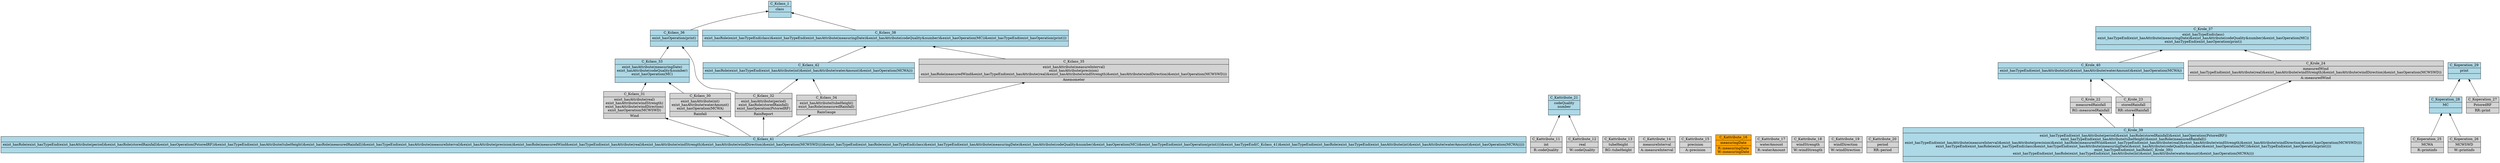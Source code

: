 digraph G { 
	rankdir=BT;
subgraph Kclass { 
label="Kclass";
41 [shape=record,style=filled,fillcolor=lightblue,label="{C_Kclass_41|exist_hasRole(exist_hasTypeEnd(exist_hasAttribute(period)&exist_hasRole(storedRainfall)&exist_hasOperation(PstoredRF))&exist_hasTypeEnd(exist_hasAttribute(tubeHeight)&exist_hasRole(measuredRainfall))&exist_hasTypeEnd(exist_hasAttribute(measureInterval)&exist_hasAttribute(precision)&exist_hasRole(measuredWind&exist_hasTypeEnd(exist_hasAttribute(real)&exist_hasAttribute(windStrength)&exist_hasAttribute(windDirection)&exist_hasOperation(MCWSWD))))&exist_hasTypeEnd(exist_hasRole(exist_hasTypeEnd(class)&exist_hasTypeEnd(exist_hasAttribute(measuringDate)&exist_hasAttribute(codeQuality&number)&exist_hasOperation(MC))&exist_hasTypeEnd(exist_hasOperation(print))))&exist_hasTypeEnd(C_Kclass_41)&exist_hasTypeEnd(exist_hasRole(exist_hasTypeEnd(exist_hasAttribute(int)&exist_hasAttribute(waterAmount)&exist_hasOperation(MCWA)))))\n|}"];
32 [shape=record,style=filled,label="{C_Kclass_32|exist_hasAttribute(period)\nexist_hasRole(storedRainfall)\nexist_hasOperation(PstoredRF)\n|RainReport\n}"];
34 [shape=record,style=filled,label="{C_Kclass_34|exist_hasAttribute(tubeHeight)\nexist_hasRole(measuredRainfall)\n|RainGauge\n}"];
30 [shape=record,style=filled,label="{C_Kclass_30|exist_hasAttribute(int)\nexist_hasAttribute(waterAmount)\nexist_hasOperation(MCWA)\n|Rainfall\n}"];
31 [shape=record,style=filled,label="{C_Kclass_31|exist_hasAttribute(real)\nexist_hasAttribute(windStrength)\nexist_hasAttribute(windDirection)\nexist_hasOperation(MCWSWD)\n|Wind\n}"];
35 [shape=record,style=filled,label="{C_Kclass_35|exist_hasAttribute(measureInterval)\nexist_hasAttribute(precision)\nexist_hasRole(measuredWind&exist_hasTypeEnd(exist_hasAttribute(real)&exist_hasAttribute(windStrength)&exist_hasAttribute(windDirection)&exist_hasOperation(MCWSWD)))\n|Anemometer\n}"];
33 [shape=record,style=filled,fillcolor=lightblue,label="{C_Kclass_33|exist_hasAttribute(measuringDate)\nexist_hasAttribute(codeQuality&number)\nexist_hasOperation(MC)\n|}"];
42 [shape=record,style=filled,fillcolor=lightblue,label="{C_Kclass_42|exist_hasRole(exist_hasTypeEnd(exist_hasAttribute(int)&exist_hasAttribute(waterAmount)&exist_hasOperation(MCWA)))\n|}"];
36 [shape=record,style=filled,fillcolor=lightblue,label="{C_Kclass_36|exist_hasOperation(print)\n|}"];
38 [shape=record,style=filled,fillcolor=lightblue,label="{C_Kclass_38|exist_hasRole(exist_hasTypeEnd(class)&exist_hasTypeEnd(exist_hasAttribute(measuringDate)&exist_hasAttribute(codeQuality&number)&exist_hasOperation(MC))&exist_hasTypeEnd(exist_hasOperation(print)))\n|}"];
1 [shape=record,style=filled,fillcolor=lightblue,label="{C_Kclass_1|class\n|}"];
	41 -> 32
	41 -> 34
	41 -> 30
	41 -> 31
	41 -> 35
	30 -> 33
	31 -> 33
	32 -> 42
	34 -> 42
	32 -> 36
	33 -> 36
	35 -> 38
	42 -> 38
	36 -> 1
	38 -> 1
}
subgraph Kattribute { 
label="Kattribute";
11 [shape=record,style=filled,label="{C_Kattribute_11|int\n|R::codeQuality\n}"];
12 [shape=record,style=filled,label="{C_Kattribute_12|real\n|W::codeQuality\n}"];
13 [shape=record,style=filled,label="{C_Kattribute_13|tubeHeight\n|RG::tubeHeight\n}"];
14 [shape=record,style=filled,label="{C_Kattribute_14|measureInterval\n|A::measureInterval\n}"];
15 [shape=record,style=filled,label="{C_Kattribute_15|precision\n|A::precision\n}"];
16 [shape=record,style=filled,fillcolor=orange,label="{C_Kattribute_16|measuringDate\n|R::measuringDate\nW::measuringDate\n}"];
17 [shape=record,style=filled,label="{C_Kattribute_17|waterAmount\n|R::waterAmount\n}"];
18 [shape=record,style=filled,label="{C_Kattribute_18|windStrength\n|W::windStrength\n}"];
19 [shape=record,style=filled,label="{C_Kattribute_19|windDirection\n|W::windDirection\n}"];
20 [shape=record,style=filled,label="{C_Kattribute_20|period\n|RR::period\n}"];
21 [shape=record,style=filled,fillcolor=lightblue,label="{C_Kattribute_21|codeQuality\nnumber\n|}"];
	11 -> 21
	12 -> 21
}
subgraph Krole { 
label="Krole";
39 [shape=record,style=filled,fillcolor=lightblue,label="{C_Krole_39|exist_hasTypeEnd(exist_hasAttribute(period)&exist_hasRole(storedRainfall)&exist_hasOperation(PstoredRF))\nexist_hasTypeEnd(exist_hasAttribute(tubeHeight)&exist_hasRole(measuredRainfall))\nexist_hasTypeEnd(exist_hasAttribute(measureInterval)&exist_hasAttribute(precision)&exist_hasRole(measuredWind&exist_hasTypeEnd(exist_hasAttribute(real)&exist_hasAttribute(windStrength)&exist_hasAttribute(windDirection)&exist_hasOperation(MCWSWD))))\nexist_hasTypeEnd(exist_hasRole(exist_hasTypeEnd(class)&exist_hasTypeEnd(exist_hasAttribute(measuringDate)&exist_hasAttribute(codeQuality&number)&exist_hasOperation(MC))&exist_hasTypeEnd(exist_hasOperation(print))))\nexist_hasTypeEnd(exist_hasRole(C_Krole_39))\nexist_hasTypeEnd(exist_hasRole(exist_hasTypeEnd(exist_hasAttribute(int)&exist_hasAttribute(waterAmount)&exist_hasOperation(MCWA))))\n|}"];
22 [shape=record,style=filled,label="{C_Krole_22|measuredRainfall\n|RG::measuredRainfall\n}"];
23 [shape=record,style=filled,label="{C_Krole_23|storedRainfall\n|RR::storedRainfall\n}"];
24 [shape=record,style=filled,label="{C_Krole_24|measuredWind\nexist_hasTypeEnd(exist_hasAttribute(real)&exist_hasAttribute(windStrength)&exist_hasAttribute(windDirection)&exist_hasOperation(MCWSWD))\n|A::measuredWind\n}"];
40 [shape=record,style=filled,fillcolor=lightblue,label="{C_Krole_40|exist_hasTypeEnd(exist_hasAttribute(int)&exist_hasAttribute(waterAmount)&exist_hasOperation(MCWA))\n|}"];
37 [shape=record,style=filled,fillcolor=lightblue,label="{C_Krole_37|exist_hasTypeEnd(class)\nexist_hasTypeEnd(exist_hasAttribute(measuringDate)&exist_hasAttribute(codeQuality&number)&exist_hasOperation(MC))\nexist_hasTypeEnd(exist_hasOperation(print))\n|}"];
	39 -> 22
	39 -> 23
	39 -> 24
	22 -> 40
	23 -> 40
	24 -> 37
	40 -> 37
}
subgraph Koperation { 
label="Koperation";
25 [shape=record,style=filled,label="{C_Koperation_25|MCWA\n|R::printinfo\n}"];
26 [shape=record,style=filled,label="{C_Koperation_26|MCWSWD\n|W::printinfo\n}"];
27 [shape=record,style=filled,label="{C_Koperation_27|PstoredRF\n|RR::print\n}"];
28 [shape=record,style=filled,fillcolor=lightblue,label="{C_Koperation_28|MC\n|}"];
29 [shape=record,style=filled,fillcolor=lightblue,label="{C_Koperation_29|print\n|}"];
	25 -> 28
	26 -> 28
	27 -> 29
	28 -> 29
}
}